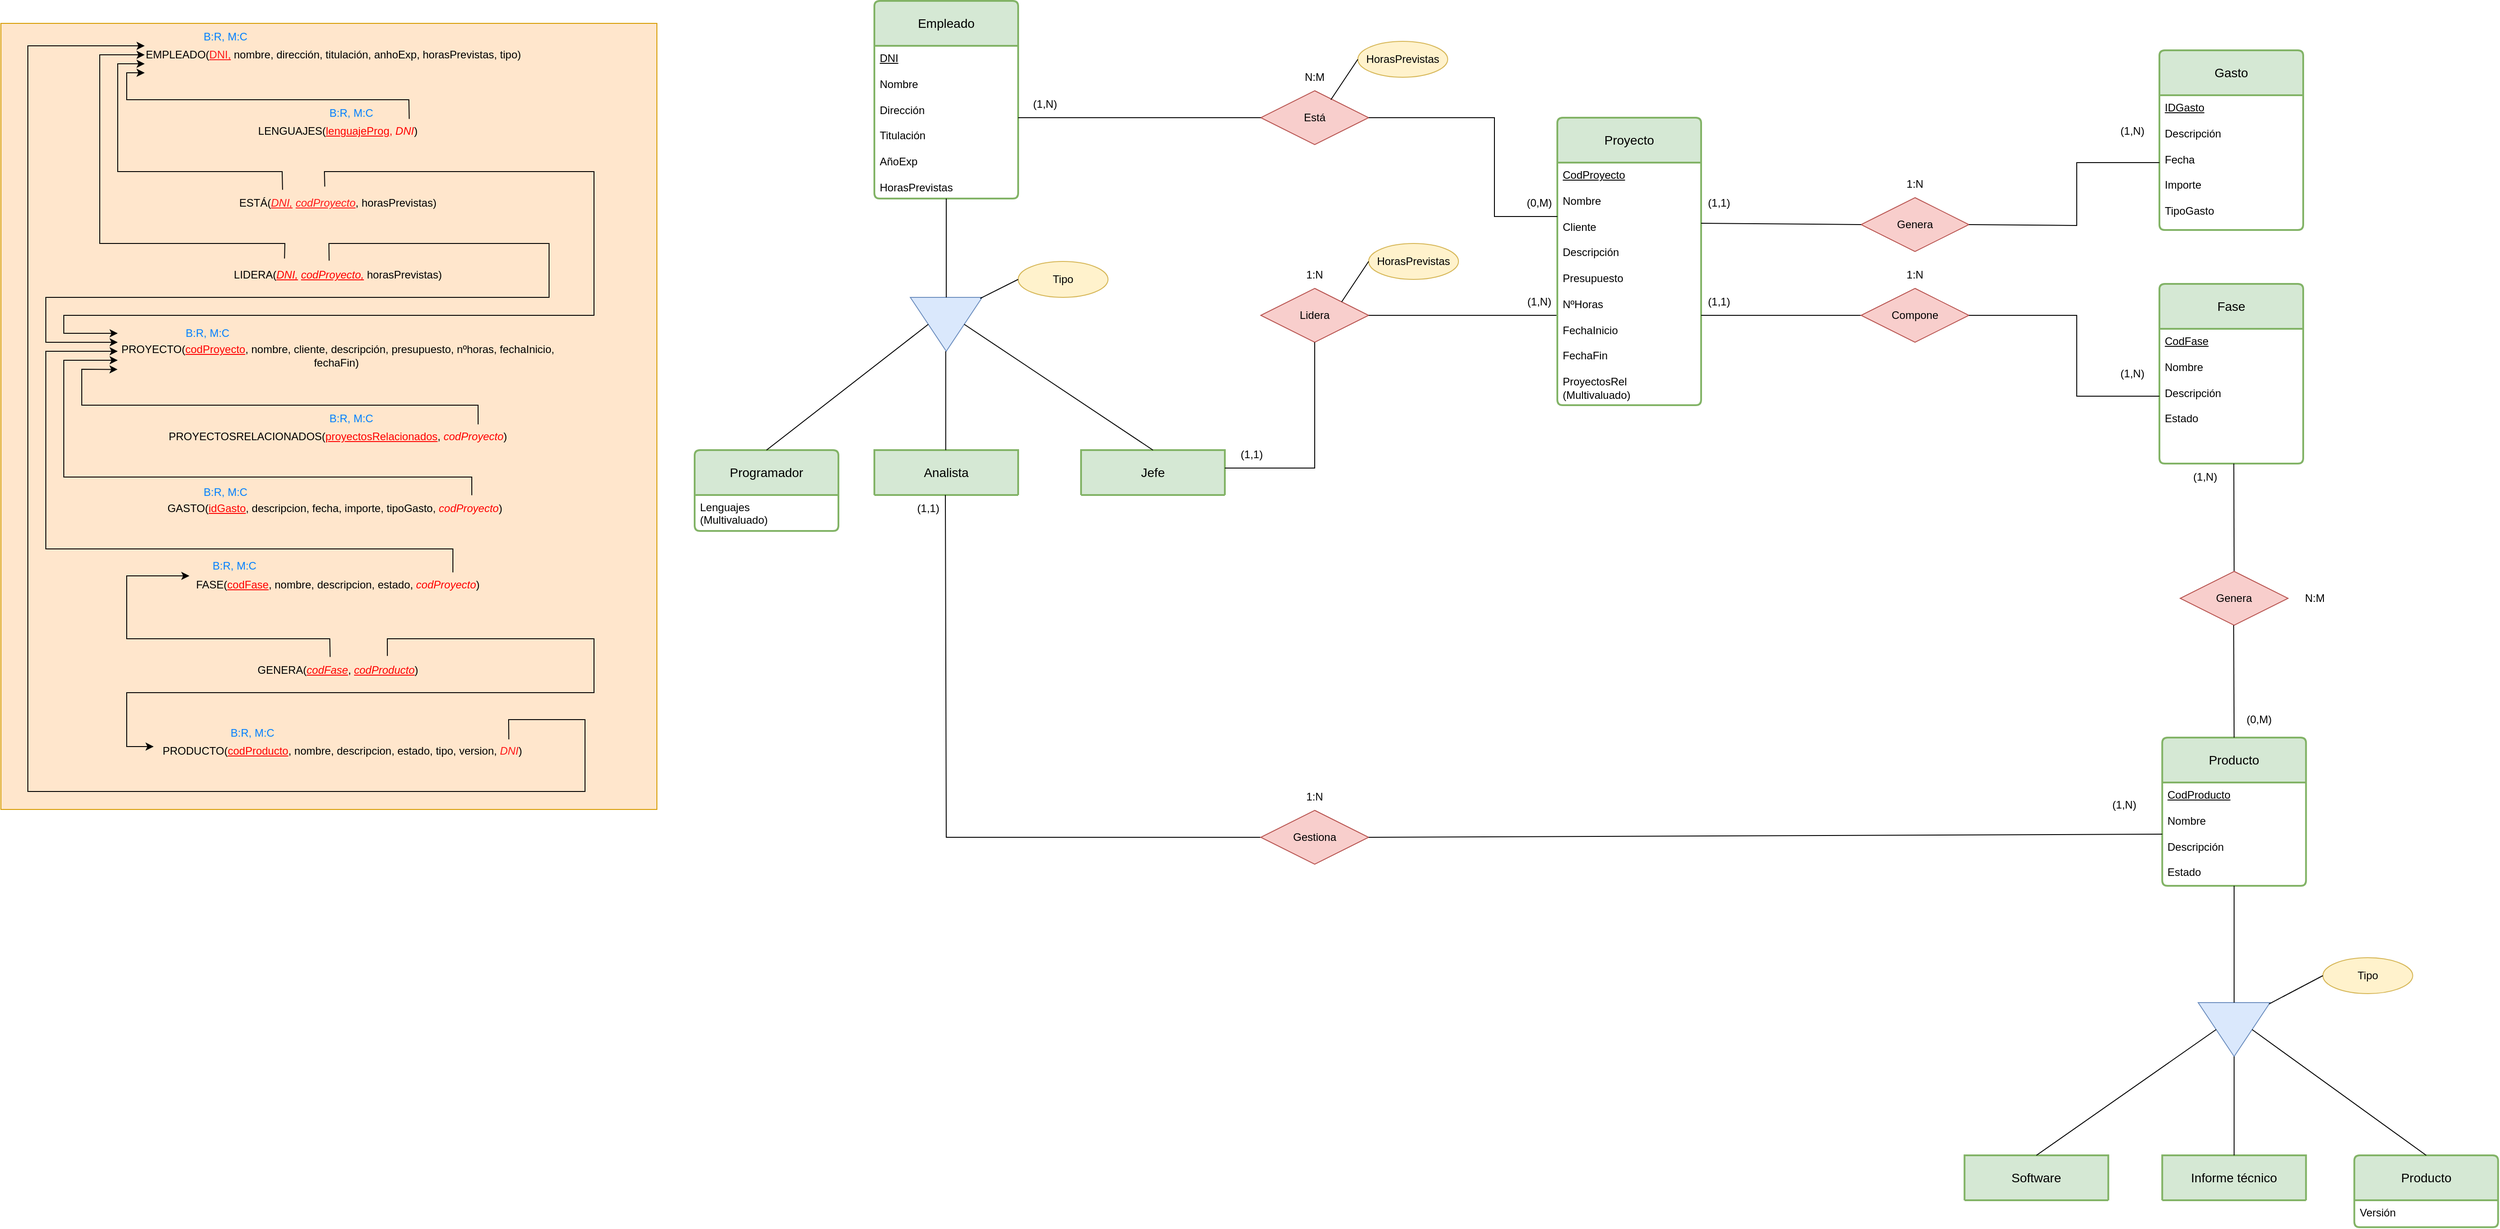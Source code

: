 <mxfile version="23.0.2" type="device">
  <diagram id="R2lEEEUBdFMjLlhIrx00" name="Page-1">
    <mxGraphModel dx="2245" dy="1750" grid="1" gridSize="10" guides="1" tooltips="1" connect="1" arrows="1" fold="1" page="1" pageScale="1" pageWidth="850" pageHeight="1100" math="0" shadow="0" extFonts="Permanent Marker^https://fonts.googleapis.com/css?family=Permanent+Marker">
      <root>
        <mxCell id="0" />
        <mxCell id="1" parent="0" />
        <mxCell id="a64oz1EbVZFV1ZMja35D-1" value="Analista" style="swimlane;childLayout=stackLayout;horizontal=1;startSize=50;horizontalStack=0;rounded=1;fontSize=14;fontStyle=0;strokeWidth=2;resizeParent=0;resizeLast=1;shadow=0;dashed=0;align=center;arcSize=4;whiteSpace=wrap;html=1;fillColor=#d5e8d4;strokeColor=#82b366;" parent="1" vertex="1">
          <mxGeometry x="342" y="360" width="160" height="50" as="geometry" />
        </mxCell>
        <mxCell id="a64oz1EbVZFV1ZMja35D-2" value="Software" style="swimlane;childLayout=stackLayout;horizontal=1;startSize=50;horizontalStack=0;rounded=1;fontSize=14;fontStyle=0;strokeWidth=2;resizeParent=0;resizeLast=1;shadow=0;dashed=0;align=center;arcSize=4;whiteSpace=wrap;html=1;fillColor=#d5e8d4;strokeColor=#82b366;" parent="1" vertex="1">
          <mxGeometry x="1555.13" y="1145" width="160" height="50" as="geometry" />
        </mxCell>
        <mxCell id="a64oz1EbVZFV1ZMja35D-3" value="Informe técnico" style="swimlane;childLayout=stackLayout;horizontal=1;startSize=50;horizontalStack=0;rounded=1;fontSize=14;fontStyle=0;strokeWidth=2;resizeParent=0;resizeLast=1;shadow=0;dashed=0;align=center;arcSize=4;whiteSpace=wrap;html=1;fillColor=#d5e8d4;strokeColor=#82b366;" parent="1" vertex="1">
          <mxGeometry x="1775.13" y="1145" width="160" height="50" as="geometry" />
        </mxCell>
        <mxCell id="a64oz1EbVZFV1ZMja35D-4" value="Proyecto" style="swimlane;childLayout=stackLayout;horizontal=1;startSize=50;horizontalStack=0;rounded=1;fontSize=14;fontStyle=0;strokeWidth=2;resizeParent=0;resizeLast=1;shadow=0;dashed=0;align=center;arcSize=4;whiteSpace=wrap;html=1;fillColor=#d5e8d4;strokeColor=#82b366;" parent="1" vertex="1">
          <mxGeometry x="1102" y="-10" width="160" height="320" as="geometry">
            <mxRectangle x="670" y="10" width="100" height="50" as="alternateBounds" />
          </mxGeometry>
        </mxCell>
        <mxCell id="a64oz1EbVZFV1ZMja35D-5" value="&lt;u&gt;CodProyecto&lt;/u&gt;&lt;br&gt;&lt;br&gt;Nombre&lt;br&gt;&lt;br&gt;Cliente&lt;br&gt;&lt;br&gt;Descripción&lt;br&gt;&lt;br&gt;Presupuesto&lt;br&gt;&lt;br&gt;NºHoras&lt;br&gt;&lt;br&gt;FechaInicio&lt;br&gt;&lt;br&gt;FechaFin&lt;br&gt;&lt;br&gt;ProyectosRel&lt;br&gt;(Multivaluado)" style="align=left;strokeColor=none;fillColor=none;spacingLeft=4;fontSize=12;verticalAlign=top;resizable=0;rotatable=0;part=1;html=1;" parent="a64oz1EbVZFV1ZMja35D-4" vertex="1">
          <mxGeometry y="50" width="160" height="270" as="geometry" />
        </mxCell>
        <mxCell id="a64oz1EbVZFV1ZMja35D-6" value="Empleado" style="swimlane;childLayout=stackLayout;horizontal=1;startSize=50;horizontalStack=0;rounded=1;fontSize=14;fontStyle=0;strokeWidth=2;resizeParent=0;resizeLast=1;shadow=0;dashed=0;align=center;arcSize=4;whiteSpace=wrap;html=1;fillColor=#d5e8d4;strokeColor=#82b366;" parent="1" vertex="1">
          <mxGeometry x="342" y="-140" width="160" height="220" as="geometry" />
        </mxCell>
        <mxCell id="a64oz1EbVZFV1ZMja35D-7" value="&lt;u&gt;DNI&lt;/u&gt;&lt;br&gt;&lt;br&gt;Nombre&lt;br&gt;&lt;br&gt;Dirección&lt;br&gt;&lt;br&gt;Titulación&lt;br&gt;&lt;br&gt;AñoExp&lt;br&gt;&lt;br&gt;HorasPrevistas" style="align=left;strokeColor=none;fillColor=none;spacingLeft=4;fontSize=12;verticalAlign=top;resizable=0;rotatable=0;part=1;html=1;" parent="a64oz1EbVZFV1ZMja35D-6" vertex="1">
          <mxGeometry y="50" width="160" height="170" as="geometry" />
        </mxCell>
        <mxCell id="a64oz1EbVZFV1ZMja35D-8" value="Jefe" style="swimlane;childLayout=stackLayout;horizontal=1;startSize=50;horizontalStack=0;rounded=1;fontSize=14;fontStyle=0;strokeWidth=2;resizeParent=0;resizeLast=1;shadow=0;dashed=0;align=center;arcSize=4;whiteSpace=wrap;html=1;fillColor=#d5e8d4;strokeColor=#82b366;" parent="1" vertex="1">
          <mxGeometry x="572" y="360" width="160" height="50" as="geometry" />
        </mxCell>
        <mxCell id="a64oz1EbVZFV1ZMja35D-9" value="Programador" style="swimlane;childLayout=stackLayout;horizontal=1;startSize=50;horizontalStack=0;rounded=1;fontSize=14;fontStyle=0;strokeWidth=2;resizeParent=0;resizeLast=1;shadow=0;dashed=0;align=center;arcSize=4;whiteSpace=wrap;html=1;fillColor=#d5e8d4;strokeColor=#82b366;" parent="1" vertex="1">
          <mxGeometry x="142" y="360" width="160" height="90" as="geometry" />
        </mxCell>
        <mxCell id="a64oz1EbVZFV1ZMja35D-10" value="Lenguajes&lt;br&gt;(Multivaluado)&lt;br&gt;" style="align=left;strokeColor=none;fillColor=none;spacingLeft=4;fontSize=12;verticalAlign=top;resizable=0;rotatable=0;part=1;html=1;" parent="a64oz1EbVZFV1ZMja35D-9" vertex="1">
          <mxGeometry y="50" width="160" height="40" as="geometry" />
        </mxCell>
        <mxCell id="a64oz1EbVZFV1ZMja35D-11" value="Producto" style="swimlane;childLayout=stackLayout;horizontal=1;startSize=50;horizontalStack=0;rounded=1;fontSize=14;fontStyle=0;strokeWidth=2;resizeParent=0;resizeLast=1;shadow=0;dashed=0;align=center;arcSize=4;whiteSpace=wrap;html=1;fillColor=#d5e8d4;strokeColor=#82b366;" parent="1" vertex="1">
          <mxGeometry x="1775.13" y="680" width="160" height="165" as="geometry" />
        </mxCell>
        <mxCell id="a64oz1EbVZFV1ZMja35D-12" value="&lt;u&gt;CodProducto&lt;/u&gt;&lt;br&gt;&lt;br&gt;Nombre&lt;br&gt;&lt;br&gt;Descripción&lt;br&gt;&lt;br&gt;Estado" style="align=left;strokeColor=none;fillColor=none;spacingLeft=4;fontSize=12;verticalAlign=top;resizable=0;rotatable=0;part=1;html=1;" parent="a64oz1EbVZFV1ZMja35D-11" vertex="1">
          <mxGeometry y="50" width="160" height="115" as="geometry" />
        </mxCell>
        <mxCell id="a64oz1EbVZFV1ZMja35D-13" value="Producto" style="swimlane;childLayout=stackLayout;horizontal=1;startSize=50;horizontalStack=0;rounded=1;fontSize=14;fontStyle=0;strokeWidth=2;resizeParent=0;resizeLast=1;shadow=0;dashed=0;align=center;arcSize=4;whiteSpace=wrap;html=1;fillColor=#d5e8d4;strokeColor=#82b366;" parent="1" vertex="1">
          <mxGeometry x="1988.88" y="1145" width="160" height="80" as="geometry" />
        </mxCell>
        <mxCell id="a64oz1EbVZFV1ZMja35D-14" value="Versión" style="align=left;strokeColor=none;fillColor=none;spacingLeft=4;fontSize=12;verticalAlign=top;resizable=0;rotatable=0;part=1;html=1;" parent="a64oz1EbVZFV1ZMja35D-13" vertex="1">
          <mxGeometry y="50" width="160" height="30" as="geometry" />
        </mxCell>
        <mxCell id="a64oz1EbVZFV1ZMja35D-15" value="Gasto" style="swimlane;childLayout=stackLayout;horizontal=1;startSize=50;horizontalStack=0;rounded=1;fontSize=14;fontStyle=0;strokeWidth=2;resizeParent=0;resizeLast=1;shadow=0;dashed=0;align=center;arcSize=4;whiteSpace=wrap;html=1;fillColor=#d5e8d4;strokeColor=#82b366;" parent="1" vertex="1">
          <mxGeometry x="1772" y="-85" width="160" height="200" as="geometry" />
        </mxCell>
        <mxCell id="a64oz1EbVZFV1ZMja35D-16" value="&lt;u&gt;IDGasto&lt;/u&gt;&lt;br&gt;&lt;br&gt;Descripción&lt;br&gt;&lt;br&gt;Fecha&lt;br&gt;&lt;br&gt;Importe&lt;br&gt;&lt;br&gt;TipoGasto" style="align=left;strokeColor=none;fillColor=none;spacingLeft=4;fontSize=12;verticalAlign=top;resizable=0;rotatable=0;part=1;html=1;" parent="a64oz1EbVZFV1ZMja35D-15" vertex="1">
          <mxGeometry y="50" width="160" height="150" as="geometry" />
        </mxCell>
        <mxCell id="a64oz1EbVZFV1ZMja35D-17" value="" style="triangle;whiteSpace=wrap;html=1;rotation=90;fillColor=#dae8fc;strokeColor=#6c8ebf;" parent="1" vertex="1">
          <mxGeometry x="392" y="180" width="60" height="80" as="geometry" />
        </mxCell>
        <mxCell id="a64oz1EbVZFV1ZMja35D-18" value="Tipo" style="ellipse;whiteSpace=wrap;html=1;align=center;fillColor=#fff2cc;strokeColor=#d6b656;" parent="1" vertex="1">
          <mxGeometry x="502" y="150" width="100" height="40" as="geometry" />
        </mxCell>
        <mxCell id="a64oz1EbVZFV1ZMja35D-19" value="" style="endArrow=none;html=1;rounded=0;exitX=0.019;exitY=0.028;exitDx=0;exitDy=0;exitPerimeter=0;entryX=0;entryY=0.5;entryDx=0;entryDy=0;" parent="1" source="a64oz1EbVZFV1ZMja35D-17" target="a64oz1EbVZFV1ZMja35D-18" edge="1">
          <mxGeometry width="50" height="50" relative="1" as="geometry">
            <mxPoint x="572" y="240" as="sourcePoint" />
            <mxPoint x="622" y="190" as="targetPoint" />
          </mxGeometry>
        </mxCell>
        <mxCell id="a64oz1EbVZFV1ZMja35D-20" value="" style="endArrow=none;html=1;rounded=0;entryX=0.5;entryY=1;entryDx=0;entryDy=0;" parent="1" target="a64oz1EbVZFV1ZMja35D-7" edge="1">
          <mxGeometry width="50" height="50" relative="1" as="geometry">
            <mxPoint x="422" y="190" as="sourcePoint" />
            <mxPoint x="642" y="180" as="targetPoint" />
          </mxGeometry>
        </mxCell>
        <mxCell id="a64oz1EbVZFV1ZMja35D-21" value="" style="endArrow=none;html=1;rounded=0;entryX=0.5;entryY=1;entryDx=0;entryDy=0;" parent="1" edge="1">
          <mxGeometry width="50" height="50" relative="1" as="geometry">
            <mxPoint x="421.41" y="360" as="sourcePoint" />
            <mxPoint x="421.41" y="250" as="targetPoint" />
          </mxGeometry>
        </mxCell>
        <mxCell id="a64oz1EbVZFV1ZMja35D-22" value="" style="endArrow=none;html=1;rounded=0;entryX=0.5;entryY=1;entryDx=0;entryDy=0;exitX=0.5;exitY=0;exitDx=0;exitDy=0;" parent="1" source="a64oz1EbVZFV1ZMja35D-9" target="a64oz1EbVZFV1ZMja35D-17" edge="1">
          <mxGeometry width="50" height="50" relative="1" as="geometry">
            <mxPoint x="592" y="360" as="sourcePoint" />
            <mxPoint x="642" y="310" as="targetPoint" />
          </mxGeometry>
        </mxCell>
        <mxCell id="a64oz1EbVZFV1ZMja35D-23" value="" style="endArrow=none;html=1;rounded=0;entryX=0.5;entryY=0;entryDx=0;entryDy=0;exitX=0.5;exitY=0;exitDx=0;exitDy=0;" parent="1" source="a64oz1EbVZFV1ZMja35D-8" target="a64oz1EbVZFV1ZMja35D-17" edge="1">
          <mxGeometry width="50" height="50" relative="1" as="geometry">
            <mxPoint x="592" y="360" as="sourcePoint" />
            <mxPoint x="642" y="310" as="targetPoint" />
          </mxGeometry>
        </mxCell>
        <mxCell id="a64oz1EbVZFV1ZMja35D-24" value="Está" style="shape=rhombus;perimeter=rhombusPerimeter;whiteSpace=wrap;html=1;align=center;fillColor=#f8cecc;strokeColor=#b85450;" parent="1" vertex="1">
          <mxGeometry x="772" y="-40" width="120" height="60" as="geometry" />
        </mxCell>
        <mxCell id="a64oz1EbVZFV1ZMja35D-25" value="Lidera" style="shape=rhombus;perimeter=rhombusPerimeter;whiteSpace=wrap;html=1;align=center;fillColor=#f8cecc;strokeColor=#b85450;" parent="1" vertex="1">
          <mxGeometry x="772" y="180" width="120" height="60" as="geometry" />
        </mxCell>
        <mxCell id="a64oz1EbVZFV1ZMja35D-26" value="" style="endArrow=none;html=1;rounded=0;exitX=0;exitY=0.5;exitDx=0;exitDy=0;" parent="1" source="a64oz1EbVZFV1ZMja35D-24" edge="1">
          <mxGeometry width="50" height="50" relative="1" as="geometry">
            <mxPoint x="862" y="260" as="sourcePoint" />
            <mxPoint x="502" y="-10" as="targetPoint" />
          </mxGeometry>
        </mxCell>
        <mxCell id="a64oz1EbVZFV1ZMja35D-27" value="" style="endArrow=none;html=1;rounded=0;entryX=1;entryY=0.5;entryDx=0;entryDy=0;" parent="1" target="a64oz1EbVZFV1ZMja35D-24" edge="1">
          <mxGeometry width="50" height="50" relative="1" as="geometry">
            <mxPoint x="1102" y="100" as="sourcePoint" />
            <mxPoint x="902" y="150" as="targetPoint" />
            <Array as="points">
              <mxPoint x="1032" y="100" />
              <mxPoint x="1032" y="-10" />
            </Array>
          </mxGeometry>
        </mxCell>
        <mxCell id="a64oz1EbVZFV1ZMja35D-28" value="" style="endArrow=none;html=1;rounded=0;entryX=0.5;entryY=1;entryDx=0;entryDy=0;" parent="1" target="a64oz1EbVZFV1ZMja35D-25" edge="1">
          <mxGeometry width="50" height="50" relative="1" as="geometry">
            <mxPoint x="732" y="380" as="sourcePoint" />
            <mxPoint x="842" y="210" as="targetPoint" />
            <Array as="points">
              <mxPoint x="832" y="380" />
            </Array>
          </mxGeometry>
        </mxCell>
        <mxCell id="a64oz1EbVZFV1ZMja35D-29" value="" style="endArrow=none;html=1;rounded=0;exitX=1;exitY=0.5;exitDx=0;exitDy=0;" parent="1" source="a64oz1EbVZFV1ZMja35D-25" edge="1">
          <mxGeometry width="50" height="50" relative="1" as="geometry">
            <mxPoint x="862" y="110" as="sourcePoint" />
            <mxPoint x="1101" y="210" as="targetPoint" />
          </mxGeometry>
        </mxCell>
        <mxCell id="a64oz1EbVZFV1ZMja35D-30" value="Fase" style="swimlane;childLayout=stackLayout;horizontal=1;startSize=50;horizontalStack=0;rounded=1;fontSize=14;fontStyle=0;strokeWidth=2;resizeParent=0;resizeLast=1;shadow=0;dashed=0;align=center;arcSize=4;whiteSpace=wrap;html=1;fillColor=#d5e8d4;strokeColor=#82b366;" parent="1" vertex="1">
          <mxGeometry x="1772" y="175" width="160" height="200" as="geometry" />
        </mxCell>
        <mxCell id="a64oz1EbVZFV1ZMja35D-31" value="&lt;u&gt;CodFase&lt;/u&gt;&lt;br&gt;&lt;br&gt;Nombre&lt;br&gt;&lt;br&gt;Descripción&lt;br&gt;&lt;br&gt;Estado" style="align=left;strokeColor=none;fillColor=none;spacingLeft=4;fontSize=12;verticalAlign=top;resizable=0;rotatable=0;part=1;html=1;" parent="a64oz1EbVZFV1ZMja35D-30" vertex="1">
          <mxGeometry y="50" width="160" height="150" as="geometry" />
        </mxCell>
        <mxCell id="a64oz1EbVZFV1ZMja35D-32" value="" style="endArrow=none;html=1;rounded=0;exitX=0;exitY=0.5;exitDx=0;exitDy=0;" parent="1" source="a64oz1EbVZFV1ZMja35D-33" edge="1">
          <mxGeometry width="50" height="50" relative="1" as="geometry">
            <mxPoint x="1592" y="170" as="sourcePoint" />
            <mxPoint x="1262" y="210" as="targetPoint" />
          </mxGeometry>
        </mxCell>
        <mxCell id="a64oz1EbVZFV1ZMja35D-33" value="Compone" style="shape=rhombus;perimeter=rhombusPerimeter;whiteSpace=wrap;html=1;align=center;fillColor=#f8cecc;strokeColor=#b85450;" parent="1" vertex="1">
          <mxGeometry x="1440" y="180" width="120" height="60" as="geometry" />
        </mxCell>
        <mxCell id="a64oz1EbVZFV1ZMja35D-34" value="" style="endArrow=none;html=1;rounded=0;entryX=1;entryY=0.5;entryDx=0;entryDy=0;exitX=0;exitY=0.5;exitDx=0;exitDy=0;" parent="1" source="a64oz1EbVZFV1ZMja35D-31" target="a64oz1EbVZFV1ZMja35D-33" edge="1">
          <mxGeometry width="50" height="50" relative="1" as="geometry">
            <mxPoint x="1810" y="330" as="sourcePoint" />
            <mxPoint x="1707" y="169.41" as="targetPoint" />
            <Array as="points">
              <mxPoint x="1680" y="300" />
              <mxPoint x="1680" y="210" />
            </Array>
          </mxGeometry>
        </mxCell>
        <mxCell id="a64oz1EbVZFV1ZMja35D-35" value="" style="triangle;whiteSpace=wrap;html=1;rotation=90;fillColor=#dae8fc;strokeColor=#6c8ebf;" parent="1" vertex="1">
          <mxGeometry x="1825.13" y="965" width="60" height="80" as="geometry" />
        </mxCell>
        <mxCell id="a64oz1EbVZFV1ZMja35D-36" value="" style="endArrow=none;html=1;rounded=0;entryX=0.5;entryY=1;entryDx=0;entryDy=0;exitX=0;exitY=0.5;exitDx=0;exitDy=0;" parent="1" source="a64oz1EbVZFV1ZMja35D-35" target="a64oz1EbVZFV1ZMja35D-12" edge="1">
          <mxGeometry width="50" height="50" relative="1" as="geometry">
            <mxPoint x="1862.88" y="975" as="sourcePoint" />
            <mxPoint x="1863.22" y="855" as="targetPoint" />
          </mxGeometry>
        </mxCell>
        <mxCell id="a64oz1EbVZFV1ZMja35D-37" value="" style="endArrow=none;html=1;rounded=0;entryX=1;entryY=0.5;entryDx=0;entryDy=0;exitX=0.5;exitY=0;exitDx=0;exitDy=0;" parent="1" source="a64oz1EbVZFV1ZMja35D-3" target="a64oz1EbVZFV1ZMja35D-35" edge="1">
          <mxGeometry width="50" height="50" relative="1" as="geometry">
            <mxPoint x="1863.05" y="1145" as="sourcePoint" />
            <mxPoint x="1863.05" y="1035" as="targetPoint" />
          </mxGeometry>
        </mxCell>
        <mxCell id="a64oz1EbVZFV1ZMja35D-38" value="Tipo" style="ellipse;whiteSpace=wrap;html=1;align=center;fillColor=#fff2cc;strokeColor=#d6b656;" parent="1" vertex="1">
          <mxGeometry x="1953.88" y="925" width="100" height="40" as="geometry" />
        </mxCell>
        <mxCell id="a64oz1EbVZFV1ZMja35D-39" value="" style="endArrow=none;html=1;rounded=0;exitX=0.026;exitY=0.015;exitDx=0;exitDy=0;exitPerimeter=0;entryX=0;entryY=0.5;entryDx=0;entryDy=0;" parent="1" source="a64oz1EbVZFV1ZMja35D-35" target="a64oz1EbVZFV1ZMja35D-38" edge="1">
          <mxGeometry width="50" height="50" relative="1" as="geometry">
            <mxPoint x="1903.88" y="976" as="sourcePoint" />
            <mxPoint x="1945.88" y="955" as="targetPoint" />
          </mxGeometry>
        </mxCell>
        <mxCell id="a64oz1EbVZFV1ZMja35D-40" value="Genera" style="shape=rhombus;perimeter=rhombusPerimeter;whiteSpace=wrap;html=1;align=center;fillColor=#f8cecc;strokeColor=#b85450;" parent="1" vertex="1">
          <mxGeometry x="1440" y="79" width="120" height="60" as="geometry" />
        </mxCell>
        <mxCell id="a64oz1EbVZFV1ZMja35D-41" value="" style="endArrow=none;html=1;rounded=0;exitX=0;exitY=0.5;exitDx=0;exitDy=0;entryX=1;entryY=0.25;entryDx=0;entryDy=0;" parent="1" source="a64oz1EbVZFV1ZMja35D-40" target="a64oz1EbVZFV1ZMja35D-5" edge="1">
          <mxGeometry width="50" height="50" relative="1" as="geometry">
            <mxPoint x="1581" y="80" as="sourcePoint" />
            <mxPoint x="1377" y="50" as="targetPoint" />
          </mxGeometry>
        </mxCell>
        <mxCell id="a64oz1EbVZFV1ZMja35D-42" value="" style="endArrow=none;html=1;rounded=0;entryX=1;entryY=0.5;entryDx=0;entryDy=0;exitX=0;exitY=0.5;exitDx=0;exitDy=0;" parent="1" source="a64oz1EbVZFV1ZMja35D-16" target="a64oz1EbVZFV1ZMja35D-40" edge="1">
          <mxGeometry width="50" height="50" relative="1" as="geometry">
            <mxPoint x="2032" y="20" as="sourcePoint" />
            <mxPoint x="1712" y="330" as="targetPoint" />
            <Array as="points">
              <mxPoint x="1680" y="40" />
              <mxPoint x="1680" y="110" />
            </Array>
          </mxGeometry>
        </mxCell>
        <mxCell id="a64oz1EbVZFV1ZMja35D-43" value="HorasPrevistas" style="ellipse;whiteSpace=wrap;html=1;align=center;fillColor=#fff2cc;strokeColor=#d6b656;" parent="1" vertex="1">
          <mxGeometry x="892" y="130" width="100" height="40" as="geometry" />
        </mxCell>
        <mxCell id="a64oz1EbVZFV1ZMja35D-44" value="" style="endArrow=none;html=1;rounded=0;exitX=1;exitY=0;exitDx=0;exitDy=0;entryX=0;entryY=0.5;entryDx=0;entryDy=0;" parent="1" source="a64oz1EbVZFV1ZMja35D-25" target="a64oz1EbVZFV1ZMja35D-43" edge="1">
          <mxGeometry width="50" height="50" relative="1" as="geometry">
            <mxPoint x="942" y="280" as="sourcePoint" />
            <mxPoint x="992" y="230" as="targetPoint" />
          </mxGeometry>
        </mxCell>
        <mxCell id="a64oz1EbVZFV1ZMja35D-45" value="" style="endArrow=none;html=1;rounded=0;exitX=0;exitY=0.5;exitDx=0;exitDy=0;" parent="1" source="a64oz1EbVZFV1ZMja35D-46" edge="1">
          <mxGeometry width="50" height="50" relative="1" as="geometry">
            <mxPoint x="772" y="613" as="sourcePoint" />
            <mxPoint x="421" y="410" as="targetPoint" />
            <Array as="points">
              <mxPoint x="422" y="791" />
            </Array>
          </mxGeometry>
        </mxCell>
        <mxCell id="a64oz1EbVZFV1ZMja35D-46" value="Gestiona" style="shape=rhombus;perimeter=rhombusPerimeter;whiteSpace=wrap;html=1;align=center;fillColor=#f8cecc;strokeColor=#b85450;" parent="1" vertex="1">
          <mxGeometry x="772" y="761" width="120" height="60" as="geometry" />
        </mxCell>
        <mxCell id="a64oz1EbVZFV1ZMja35D-47" value="N:M" style="text;html=1;strokeColor=none;fillColor=none;align=center;verticalAlign=middle;whiteSpace=wrap;rounded=0;" parent="1" vertex="1">
          <mxGeometry x="802" y="-70" width="60" height="30" as="geometry" />
        </mxCell>
        <mxCell id="a64oz1EbVZFV1ZMja35D-48" value="(1,N)" style="text;html=1;strokeColor=none;fillColor=none;align=center;verticalAlign=middle;whiteSpace=wrap;rounded=0;" parent="1" vertex="1">
          <mxGeometry x="502" y="-40" width="60" height="30" as="geometry" />
        </mxCell>
        <mxCell id="a64oz1EbVZFV1ZMja35D-49" value="(0,M)" style="text;html=1;strokeColor=none;fillColor=none;align=center;verticalAlign=middle;whiteSpace=wrap;rounded=0;" parent="1" vertex="1">
          <mxGeometry x="1052" y="70" width="60" height="30" as="geometry" />
        </mxCell>
        <mxCell id="a64oz1EbVZFV1ZMja35D-50" value="1:N" style="text;html=1;strokeColor=none;fillColor=none;align=center;verticalAlign=middle;whiteSpace=wrap;rounded=0;" parent="1" vertex="1">
          <mxGeometry x="802" y="150" width="60" height="30" as="geometry" />
        </mxCell>
        <mxCell id="a64oz1EbVZFV1ZMja35D-51" value="(1,1)" style="text;html=1;strokeColor=none;fillColor=none;align=center;verticalAlign=middle;whiteSpace=wrap;rounded=0;" parent="1" vertex="1">
          <mxGeometry x="732" y="350" width="60" height="30" as="geometry" />
        </mxCell>
        <mxCell id="a64oz1EbVZFV1ZMja35D-52" value="(1,N)" style="text;html=1;strokeColor=none;fillColor=none;align=center;verticalAlign=middle;whiteSpace=wrap;rounded=0;" parent="1" vertex="1">
          <mxGeometry x="1052" y="180" width="60" height="30" as="geometry" />
        </mxCell>
        <mxCell id="a64oz1EbVZFV1ZMja35D-53" value="1:N" style="text;html=1;strokeColor=none;fillColor=none;align=center;verticalAlign=middle;whiteSpace=wrap;rounded=0;" parent="1" vertex="1">
          <mxGeometry x="1470" y="49" width="60" height="30" as="geometry" />
        </mxCell>
        <mxCell id="a64oz1EbVZFV1ZMja35D-54" value="1:N" style="text;html=1;strokeColor=none;fillColor=none;align=center;verticalAlign=middle;whiteSpace=wrap;rounded=0;" parent="1" vertex="1">
          <mxGeometry x="1470" y="150" width="60" height="30" as="geometry" />
        </mxCell>
        <mxCell id="a64oz1EbVZFV1ZMja35D-55" value="(1,N)" style="text;html=1;strokeColor=none;fillColor=none;align=center;verticalAlign=middle;whiteSpace=wrap;rounded=0;" parent="1" vertex="1">
          <mxGeometry x="1712" y="-10" width="60" height="30" as="geometry" />
        </mxCell>
        <mxCell id="a64oz1EbVZFV1ZMja35D-56" value="(1,1)" style="text;html=1;strokeColor=none;fillColor=none;align=center;verticalAlign=middle;whiteSpace=wrap;rounded=0;" parent="1" vertex="1">
          <mxGeometry x="1252" y="70" width="60" height="30" as="geometry" />
        </mxCell>
        <mxCell id="a64oz1EbVZFV1ZMja35D-57" value="(1,1)" style="text;html=1;strokeColor=none;fillColor=none;align=center;verticalAlign=middle;whiteSpace=wrap;rounded=0;" parent="1" vertex="1">
          <mxGeometry x="1252" y="180" width="60" height="30" as="geometry" />
        </mxCell>
        <mxCell id="a64oz1EbVZFV1ZMja35D-58" value="(1,N)" style="text;html=1;strokeColor=none;fillColor=none;align=center;verticalAlign=middle;whiteSpace=wrap;rounded=0;" parent="1" vertex="1">
          <mxGeometry x="1712" y="260" width="60" height="30" as="geometry" />
        </mxCell>
        <mxCell id="a64oz1EbVZFV1ZMja35D-59" value="" style="endArrow=none;html=1;rounded=0;entryX=0.5;entryY=1;entryDx=0;entryDy=0;exitX=0.5;exitY=0;exitDx=0;exitDy=0;" parent="1" source="a64oz1EbVZFV1ZMja35D-60" edge="1">
          <mxGeometry width="50" height="50" relative="1" as="geometry">
            <mxPoint x="1854.6" y="490" as="sourcePoint" />
            <mxPoint x="1854.77" y="375" as="targetPoint" />
          </mxGeometry>
        </mxCell>
        <mxCell id="a64oz1EbVZFV1ZMja35D-60" value="Genera" style="shape=rhombus;perimeter=rhombusPerimeter;whiteSpace=wrap;html=1;align=center;fillColor=#f8cecc;strokeColor=#b85450;" parent="1" vertex="1">
          <mxGeometry x="1795.13" y="495" width="120" height="60" as="geometry" />
        </mxCell>
        <mxCell id="a64oz1EbVZFV1ZMja35D-61" value="" style="endArrow=none;html=1;rounded=0;entryX=0.5;entryY=1;entryDx=0;entryDy=0;exitX=0.5;exitY=0;exitDx=0;exitDy=0;" parent="1" source="a64oz1EbVZFV1ZMja35D-11" edge="1">
          <mxGeometry width="50" height="50" relative="1" as="geometry">
            <mxPoint x="1740" y="620" as="sourcePoint" />
            <mxPoint x="1854.6" y="555" as="targetPoint" />
          </mxGeometry>
        </mxCell>
        <mxCell id="a64oz1EbVZFV1ZMja35D-62" value="N:M" style="text;html=1;strokeColor=none;fillColor=none;align=center;verticalAlign=middle;whiteSpace=wrap;rounded=0;" parent="1" vertex="1">
          <mxGeometry x="1915.13" y="510" width="60" height="30" as="geometry" />
        </mxCell>
        <mxCell id="a64oz1EbVZFV1ZMja35D-63" value="(1,N)" style="text;html=1;strokeColor=none;fillColor=none;align=center;verticalAlign=middle;whiteSpace=wrap;rounded=0;" parent="1" vertex="1">
          <mxGeometry x="1793.13" y="375" width="60" height="30" as="geometry" />
        </mxCell>
        <mxCell id="a64oz1EbVZFV1ZMja35D-64" value="(0,M)" style="text;html=1;strokeColor=none;fillColor=none;align=center;verticalAlign=middle;whiteSpace=wrap;rounded=0;" parent="1" vertex="1">
          <mxGeometry x="1852.63" y="645" width="60" height="30" as="geometry" />
        </mxCell>
        <mxCell id="a64oz1EbVZFV1ZMja35D-65" value="" style="endArrow=none;html=1;rounded=0;entryX=0.5;entryY=1;entryDx=0;entryDy=0;exitX=0.5;exitY=0;exitDx=0;exitDy=0;" parent="1" source="a64oz1EbVZFV1ZMja35D-2" target="a64oz1EbVZFV1ZMja35D-35" edge="1">
          <mxGeometry width="50" height="50" relative="1" as="geometry">
            <mxPoint x="1712.63" y="1015" as="sourcePoint" />
            <mxPoint x="1762.63" y="965" as="targetPoint" />
          </mxGeometry>
        </mxCell>
        <mxCell id="a64oz1EbVZFV1ZMja35D-66" value="" style="endArrow=none;html=1;rounded=0;entryX=0.5;entryY=0;entryDx=0;entryDy=0;exitX=0.5;exitY=0;exitDx=0;exitDy=0;" parent="1" source="a64oz1EbVZFV1ZMja35D-13" target="a64oz1EbVZFV1ZMja35D-35" edge="1">
          <mxGeometry width="50" height="50" relative="1" as="geometry">
            <mxPoint x="1712.63" y="1015" as="sourcePoint" />
            <mxPoint x="1762.63" y="965" as="targetPoint" />
          </mxGeometry>
        </mxCell>
        <mxCell id="a64oz1EbVZFV1ZMja35D-67" value="" style="endArrow=none;html=1;rounded=0;exitX=1;exitY=0.5;exitDx=0;exitDy=0;entryX=0;entryY=0.5;entryDx=0;entryDy=0;" parent="1" source="a64oz1EbVZFV1ZMja35D-46" target="a64oz1EbVZFV1ZMja35D-12" edge="1">
          <mxGeometry width="50" height="50" relative="1" as="geometry">
            <mxPoint x="1112" y="710" as="sourcePoint" />
            <mxPoint x="1430" y="791" as="targetPoint" />
          </mxGeometry>
        </mxCell>
        <mxCell id="a64oz1EbVZFV1ZMja35D-68" value="1:N" style="text;html=1;strokeColor=none;fillColor=none;align=center;verticalAlign=middle;whiteSpace=wrap;rounded=0;" parent="1" vertex="1">
          <mxGeometry x="802" y="731" width="60" height="30" as="geometry" />
        </mxCell>
        <mxCell id="a64oz1EbVZFV1ZMja35D-69" value="(1,1)" style="text;html=1;strokeColor=none;fillColor=none;align=center;verticalAlign=middle;whiteSpace=wrap;rounded=0;" parent="1" vertex="1">
          <mxGeometry x="372" y="410" width="60" height="30" as="geometry" />
        </mxCell>
        <mxCell id="a64oz1EbVZFV1ZMja35D-70" value="(1,N)" style="text;html=1;strokeColor=none;fillColor=none;align=center;verticalAlign=middle;whiteSpace=wrap;rounded=0;" parent="1" vertex="1">
          <mxGeometry x="1702.63" y="739.5" width="60" height="30" as="geometry" />
        </mxCell>
        <mxCell id="a64oz1EbVZFV1ZMja35D-71" value="" style="rounded=0;whiteSpace=wrap;html=1;fillColor=#ffe6cc;strokeColor=#d79b00;" parent="1" vertex="1">
          <mxGeometry x="-630" y="-115" width="730" height="875" as="geometry" />
        </mxCell>
        <mxCell id="a64oz1EbVZFV1ZMja35D-72" value="EMPLEADO(&lt;font style=&quot;text-decoration-line: underline;&quot; color=&quot;#ff1919&quot;&gt;DNI,&lt;/font&gt; nombre, dirección, titulación, anhoExp, horasPrevistas, tipo)" style="text;html=1;strokeColor=none;fillColor=none;align=center;verticalAlign=middle;whiteSpace=wrap;rounded=0;" parent="1" vertex="1">
          <mxGeometry x="-530" y="-95" width="540" height="30" as="geometry" />
        </mxCell>
        <mxCell id="a64oz1EbVZFV1ZMja35D-73" value="LENGUAJES(&lt;font color=&quot;#ff0000&quot;&gt;&lt;u&gt;lenguajeProg&lt;/u&gt;, &lt;i&gt;DNI&lt;/i&gt;&lt;/font&gt;)" style="text;html=1;strokeColor=none;fillColor=none;align=center;verticalAlign=middle;whiteSpace=wrap;rounded=0;" parent="1" vertex="1">
          <mxGeometry x="-525" y="-10" width="540" height="30" as="geometry" />
        </mxCell>
        <mxCell id="a64oz1EbVZFV1ZMja35D-74" value="ESTÁ(&lt;u style=&quot;color: rgb(255, 25, 25); font-style: italic;&quot;&gt;DNI,&lt;/u&gt;&lt;span style=&quot;color: rgb(255, 25, 25); font-style: italic;&quot;&gt; &lt;/span&gt;&lt;u style=&quot;color: rgb(255, 25, 25); font-style: italic;&quot;&gt;codProyecto&lt;/u&gt;, horasPrevistas)" style="text;html=1;strokeColor=none;fillColor=none;align=center;verticalAlign=middle;whiteSpace=wrap;rounded=0;" parent="1" vertex="1">
          <mxGeometry x="-525" y="70" width="540" height="30" as="geometry" />
        </mxCell>
        <mxCell id="a64oz1EbVZFV1ZMja35D-75" value="LIDERA(&lt;i&gt;&lt;font style=&quot;&quot; color=&quot;#ff0000&quot;&gt;&lt;u&gt;DNI,&lt;/u&gt; &lt;u&gt;codProyecto,&lt;/u&gt;&lt;/font&gt;&lt;/i&gt; horasPrevistas)" style="text;html=1;strokeColor=none;fillColor=none;align=center;verticalAlign=middle;whiteSpace=wrap;rounded=0;" parent="1" vertex="1">
          <mxGeometry x="-525" y="150" width="540" height="30" as="geometry" />
        </mxCell>
        <mxCell id="a64oz1EbVZFV1ZMja35D-79" value="PROYECTO(&lt;font style=&quot;&quot; color=&quot;#ff0000&quot;&gt;&lt;u&gt;codProyecto&lt;/u&gt;&lt;/font&gt;, nombre, cliente, descripción, presupuesto, nºhoras, fechaInicio, fechaFin)&amp;nbsp;" style="text;html=1;strokeColor=none;fillColor=none;align=center;verticalAlign=middle;whiteSpace=wrap;rounded=0;" parent="1" vertex="1">
          <mxGeometry x="-525" y="240" width="540" height="30" as="geometry" />
        </mxCell>
        <mxCell id="a64oz1EbVZFV1ZMja35D-81" value="PROYECTOSRELACIONADOS(&lt;font color=&quot;#ff0000&quot;&gt;&lt;u&gt;proyectosRelacionados&lt;/u&gt;&lt;/font&gt;, &lt;i&gt;&lt;font color=&quot;#ff0000&quot;&gt;codProyecto&lt;/font&gt;&lt;/i&gt;)" style="text;html=1;strokeColor=none;fillColor=none;align=center;verticalAlign=middle;whiteSpace=wrap;rounded=0;" parent="1" vertex="1">
          <mxGeometry x="-525" y="330" width="540" height="30" as="geometry" />
        </mxCell>
        <mxCell id="a64oz1EbVZFV1ZMja35D-83" value="GASTO(&lt;font color=&quot;#ff0000&quot;&gt;&lt;u&gt;idGasto&lt;/u&gt;&lt;/font&gt;, descripcion, fecha, importe, tipoGasto, &lt;i&gt;&lt;font color=&quot;#ff0000&quot;&gt;codProyecto&lt;/font&gt;&lt;/i&gt;)&amp;nbsp;&amp;nbsp;" style="text;html=1;strokeColor=none;fillColor=none;align=center;verticalAlign=middle;whiteSpace=wrap;rounded=0;" parent="1" vertex="1">
          <mxGeometry x="-525" y="410" width="540" height="30" as="geometry" />
        </mxCell>
        <mxCell id="a64oz1EbVZFV1ZMja35D-85" value="FASE(&lt;font color=&quot;#ff0000&quot;&gt;&lt;u&gt;codFase&lt;/u&gt;&lt;/font&gt;, nombre, descripcion, estado, &lt;i&gt;&lt;font color=&quot;#ff0000&quot;&gt;codProyecto&lt;/font&gt;&lt;/i&gt;)" style="text;html=1;strokeColor=none;fillColor=none;align=center;verticalAlign=middle;whiteSpace=wrap;rounded=0;" parent="1" vertex="1">
          <mxGeometry x="-525" y="495" width="540" height="30" as="geometry" />
        </mxCell>
        <mxCell id="a64oz1EbVZFV1ZMja35D-87" value="GENERA(&lt;i style=&quot;&quot;&gt;&lt;font style=&quot;&quot; color=&quot;#ff0000&quot;&gt;&lt;u&gt;codFase&lt;/u&gt;&lt;/font&gt;&lt;/i&gt;, &lt;i&gt;&lt;font color=&quot;#ff0000&quot;&gt;&lt;u&gt;codProducto&lt;/u&gt;&lt;/font&gt;&lt;/i&gt;)" style="text;html=1;strokeColor=none;fillColor=none;align=center;verticalAlign=middle;whiteSpace=wrap;rounded=0;" parent="1" vertex="1">
          <mxGeometry x="-525" y="590" width="540" height="30" as="geometry" />
        </mxCell>
        <mxCell id="a64oz1EbVZFV1ZMja35D-91" value="HorasPrevistas" style="ellipse;whiteSpace=wrap;html=1;align=center;fillColor=#fff2cc;strokeColor=#d6b656;" parent="1" vertex="1">
          <mxGeometry x="880" y="-95" width="100" height="40" as="geometry" />
        </mxCell>
        <mxCell id="a64oz1EbVZFV1ZMja35D-92" value="" style="endArrow=none;html=1;rounded=0;exitX=1;exitY=0;exitDx=0;exitDy=0;entryX=0;entryY=0.5;entryDx=0;entryDy=0;" parent="1" target="a64oz1EbVZFV1ZMja35D-91" edge="1">
          <mxGeometry width="50" height="50" relative="1" as="geometry">
            <mxPoint x="850" y="-30" as="sourcePoint" />
            <mxPoint x="980" y="5" as="targetPoint" />
          </mxGeometry>
        </mxCell>
        <mxCell id="a64oz1EbVZFV1ZMja35D-93" value="PRODUCTO(&lt;font color=&quot;#ff0000&quot;&gt;&lt;u&gt;codProducto&lt;/u&gt;&lt;/font&gt;, nombre, descripcion, estado, tipo, version, &lt;i&gt;&lt;font color=&quot;#ff1919&quot;&gt;DNI&lt;/font&gt;&lt;/i&gt;)" style="text;html=1;strokeColor=none;fillColor=none;align=center;verticalAlign=middle;whiteSpace=wrap;rounded=0;" parent="1" vertex="1">
          <mxGeometry x="-520" y="680" width="540" height="30" as="geometry" />
        </mxCell>
        <mxCell id="M96Vzz2qNAtvcgwG5AOQ-1" value="" style="endArrow=classic;html=1;rounded=0;exitX=0.647;exitY=0.047;exitDx=0;exitDy=0;exitPerimeter=0;" edge="1" parent="1" source="a64oz1EbVZFV1ZMja35D-73">
          <mxGeometry width="50" height="50" relative="1" as="geometry">
            <mxPoint x="100" y="330" as="sourcePoint" />
            <mxPoint x="-470" y="-60" as="targetPoint" />
            <Array as="points">
              <mxPoint x="-176" y="-30" />
              <mxPoint x="-490" y="-30" />
              <mxPoint x="-490" y="-60" />
            </Array>
          </mxGeometry>
        </mxCell>
        <mxCell id="M96Vzz2qNAtvcgwG5AOQ-2" value="" style="endArrow=classic;html=1;rounded=0;exitX=0.386;exitY=0.008;exitDx=0;exitDy=0;exitPerimeter=0;" edge="1" parent="1" source="a64oz1EbVZFV1ZMja35D-74">
          <mxGeometry width="50" height="50" relative="1" as="geometry">
            <mxPoint x="100" y="330" as="sourcePoint" />
            <mxPoint x="-470" y="-70" as="targetPoint" />
            <Array as="points">
              <mxPoint x="-317" y="50" />
              <mxPoint x="-500" y="50" />
              <mxPoint x="-500" y="-70" />
            </Array>
          </mxGeometry>
        </mxCell>
        <mxCell id="M96Vzz2qNAtvcgwG5AOQ-3" value="" style="endArrow=classic;html=1;rounded=0;exitX=0.39;exitY=-0.11;exitDx=0;exitDy=0;exitPerimeter=0;" edge="1" parent="1" source="a64oz1EbVZFV1ZMja35D-75">
          <mxGeometry width="50" height="50" relative="1" as="geometry">
            <mxPoint x="100" y="330" as="sourcePoint" />
            <mxPoint x="-470" y="-80" as="targetPoint" />
            <Array as="points">
              <mxPoint x="-314" y="130" />
              <mxPoint x="-520" y="130" />
              <mxPoint x="-520" y="-80" />
            </Array>
          </mxGeometry>
        </mxCell>
        <mxCell id="M96Vzz2qNAtvcgwG5AOQ-4" value="" style="endArrow=classic;html=1;rounded=0;exitX=0.843;exitY=0.067;exitDx=0;exitDy=0;exitPerimeter=0;" edge="1" parent="1" source="a64oz1EbVZFV1ZMja35D-93">
          <mxGeometry width="50" height="50" relative="1" as="geometry">
            <mxPoint x="100" y="410" as="sourcePoint" />
            <mxPoint x="-470" y="-90" as="targetPoint" />
            <Array as="points">
              <mxPoint x="-65" y="660" />
              <mxPoint x="20" y="660" />
              <mxPoint x="20" y="740" />
              <mxPoint x="-600" y="740" />
              <mxPoint x="-600" y="-90" />
            </Array>
          </mxGeometry>
        </mxCell>
        <mxCell id="M96Vzz2qNAtvcgwG5AOQ-5" value="" style="endArrow=classic;html=1;rounded=0;exitX=0.473;exitY=-0.11;exitDx=0;exitDy=0;exitPerimeter=0;" edge="1" parent="1" source="a64oz1EbVZFV1ZMja35D-74">
          <mxGeometry width="50" height="50" relative="1" as="geometry">
            <mxPoint x="140" y="330" as="sourcePoint" />
            <mxPoint x="-500" y="230" as="targetPoint" />
            <Array as="points">
              <mxPoint x="-270" y="50" />
              <mxPoint x="30" y="50" />
              <mxPoint x="30" y="210" />
              <mxPoint x="-560" y="210" />
              <mxPoint x="-560" y="230" />
            </Array>
          </mxGeometry>
        </mxCell>
        <mxCell id="M96Vzz2qNAtvcgwG5AOQ-6" value="" style="endArrow=classic;html=1;rounded=0;exitX=0.482;exitY=-0.031;exitDx=0;exitDy=0;exitPerimeter=0;" edge="1" parent="1" source="a64oz1EbVZFV1ZMja35D-75">
          <mxGeometry width="50" height="50" relative="1" as="geometry">
            <mxPoint x="140" y="330" as="sourcePoint" />
            <mxPoint x="-500" y="240" as="targetPoint" />
            <Array as="points">
              <mxPoint x="-265" y="130" />
              <mxPoint x="-20" y="130" />
              <mxPoint x="-20" y="190" />
              <mxPoint x="-580" y="190" />
              <mxPoint x="-580" y="240" />
            </Array>
          </mxGeometry>
        </mxCell>
        <mxCell id="M96Vzz2qNAtvcgwG5AOQ-7" value="" style="endArrow=classic;html=1;rounded=0;exitX=0.789;exitY=0.047;exitDx=0;exitDy=0;exitPerimeter=0;entryX=0.046;entryY=1.008;entryDx=0;entryDy=0;entryPerimeter=0;" edge="1" parent="1" source="a64oz1EbVZFV1ZMja35D-81" target="a64oz1EbVZFV1ZMja35D-79">
          <mxGeometry width="50" height="50" relative="1" as="geometry">
            <mxPoint x="140" y="330" as="sourcePoint" />
            <mxPoint x="-500" y="250" as="targetPoint" />
            <Array as="points">
              <mxPoint x="-99" y="310" />
              <mxPoint x="-540" y="310" />
              <mxPoint x="-540" y="270" />
            </Array>
          </mxGeometry>
        </mxCell>
        <mxCell id="M96Vzz2qNAtvcgwG5AOQ-8" value="" style="endArrow=classic;html=1;rounded=0;exitX=0.776;exitY=0.008;exitDx=0;exitDy=0;exitPerimeter=0;" edge="1" parent="1" source="a64oz1EbVZFV1ZMja35D-83">
          <mxGeometry width="50" height="50" relative="1" as="geometry">
            <mxPoint x="140" y="330" as="sourcePoint" />
            <mxPoint x="-500" y="260" as="targetPoint" />
            <Array as="points">
              <mxPoint x="-106" y="390" />
              <mxPoint x="-560" y="390" />
              <mxPoint x="-560" y="260" />
            </Array>
          </mxGeometry>
        </mxCell>
        <mxCell id="M96Vzz2qNAtvcgwG5AOQ-9" value="" style="endArrow=classic;html=1;rounded=0;exitX=0.737;exitY=0.037;exitDx=0;exitDy=0;exitPerimeter=0;" edge="1" parent="1" source="a64oz1EbVZFV1ZMja35D-85">
          <mxGeometry width="50" height="50" relative="1" as="geometry">
            <mxPoint x="140" y="330" as="sourcePoint" />
            <mxPoint x="-500" y="250" as="targetPoint" />
            <Array as="points">
              <mxPoint x="-127" y="470" />
              <mxPoint x="-580" y="470" />
              <mxPoint x="-580" y="250" />
            </Array>
          </mxGeometry>
        </mxCell>
        <mxCell id="M96Vzz2qNAtvcgwG5AOQ-10" value="" style="endArrow=classic;html=1;rounded=0;exitX=0.602;exitY=-0.031;exitDx=0;exitDy=0;exitPerimeter=0;" edge="1" parent="1" source="a64oz1EbVZFV1ZMja35D-87">
          <mxGeometry width="50" height="50" relative="1" as="geometry">
            <mxPoint x="140" y="330" as="sourcePoint" />
            <mxPoint x="-460" y="690" as="targetPoint" />
            <Array as="points">
              <mxPoint x="-200" y="570" />
              <mxPoint x="30" y="570" />
              <mxPoint x="30" y="630" />
              <mxPoint x="-490" y="630" />
              <mxPoint x="-490" y="690" />
            </Array>
          </mxGeometry>
        </mxCell>
        <mxCell id="M96Vzz2qNAtvcgwG5AOQ-11" value="" style="endArrow=classic;html=1;rounded=0;exitX=0.484;exitY=0.008;exitDx=0;exitDy=0;exitPerimeter=0;entryX=0.194;entryY=0.167;entryDx=0;entryDy=0;entryPerimeter=0;" edge="1" parent="1" source="a64oz1EbVZFV1ZMja35D-87" target="a64oz1EbVZFV1ZMja35D-85">
          <mxGeometry width="50" height="50" relative="1" as="geometry">
            <mxPoint x="140" y="330" as="sourcePoint" />
            <mxPoint x="190" y="280" as="targetPoint" />
            <Array as="points">
              <mxPoint x="-264" y="570" />
              <mxPoint x="-490" y="570" />
              <mxPoint x="-490" y="500" />
            </Array>
          </mxGeometry>
        </mxCell>
        <mxCell id="M96Vzz2qNAtvcgwG5AOQ-12" value="&lt;font style=&quot;&quot; color=&quot;#007fff&quot;&gt;B:R, M:C&lt;/font&gt;" style="text;html=1;strokeColor=none;fillColor=none;align=center;verticalAlign=middle;whiteSpace=wrap;rounded=0;" vertex="1" parent="1">
          <mxGeometry x="-410" y="-115" width="60" height="30" as="geometry" />
        </mxCell>
        <mxCell id="M96Vzz2qNAtvcgwG5AOQ-13" value="&lt;font style=&quot;&quot; color=&quot;#007fff&quot;&gt;B:R, M:C&lt;/font&gt;" style="text;html=1;strokeColor=none;fillColor=none;align=center;verticalAlign=middle;whiteSpace=wrap;rounded=0;" vertex="1" parent="1">
          <mxGeometry x="-270" y="-30" width="60" height="30" as="geometry" />
        </mxCell>
        <mxCell id="M96Vzz2qNAtvcgwG5AOQ-14" value="&lt;font style=&quot;&quot; color=&quot;#007fff&quot;&gt;B:R, M:C&lt;/font&gt;" style="text;html=1;strokeColor=none;fillColor=none;align=center;verticalAlign=middle;whiteSpace=wrap;rounded=0;" vertex="1" parent="1">
          <mxGeometry x="-430" y="215" width="60" height="30" as="geometry" />
        </mxCell>
        <mxCell id="M96Vzz2qNAtvcgwG5AOQ-15" value="&lt;font style=&quot;&quot; color=&quot;#007fff&quot;&gt;B:R, M:C&lt;/font&gt;" style="text;html=1;strokeColor=none;fillColor=none;align=center;verticalAlign=middle;whiteSpace=wrap;rounded=0;" vertex="1" parent="1">
          <mxGeometry x="-270" y="310" width="60" height="30" as="geometry" />
        </mxCell>
        <mxCell id="M96Vzz2qNAtvcgwG5AOQ-16" value="&lt;font style=&quot;&quot; color=&quot;#007fff&quot;&gt;B:R, M:C&lt;/font&gt;" style="text;html=1;strokeColor=none;fillColor=none;align=center;verticalAlign=middle;whiteSpace=wrap;rounded=0;" vertex="1" parent="1">
          <mxGeometry x="-410" y="392" width="60" height="30" as="geometry" />
        </mxCell>
        <mxCell id="M96Vzz2qNAtvcgwG5AOQ-17" value="&lt;font style=&quot;&quot; color=&quot;#007fff&quot;&gt;B:R, M:C&lt;/font&gt;" style="text;html=1;strokeColor=none;fillColor=none;align=center;verticalAlign=middle;whiteSpace=wrap;rounded=0;" vertex="1" parent="1">
          <mxGeometry x="-400" y="474" width="60" height="30" as="geometry" />
        </mxCell>
        <mxCell id="M96Vzz2qNAtvcgwG5AOQ-18" value="&lt;font style=&quot;&quot; color=&quot;#007fff&quot;&gt;B:R, M:C&lt;/font&gt;" style="text;html=1;strokeColor=none;fillColor=none;align=center;verticalAlign=middle;whiteSpace=wrap;rounded=0;" vertex="1" parent="1">
          <mxGeometry x="-380" y="660" width="60" height="30" as="geometry" />
        </mxCell>
      </root>
    </mxGraphModel>
  </diagram>
</mxfile>
